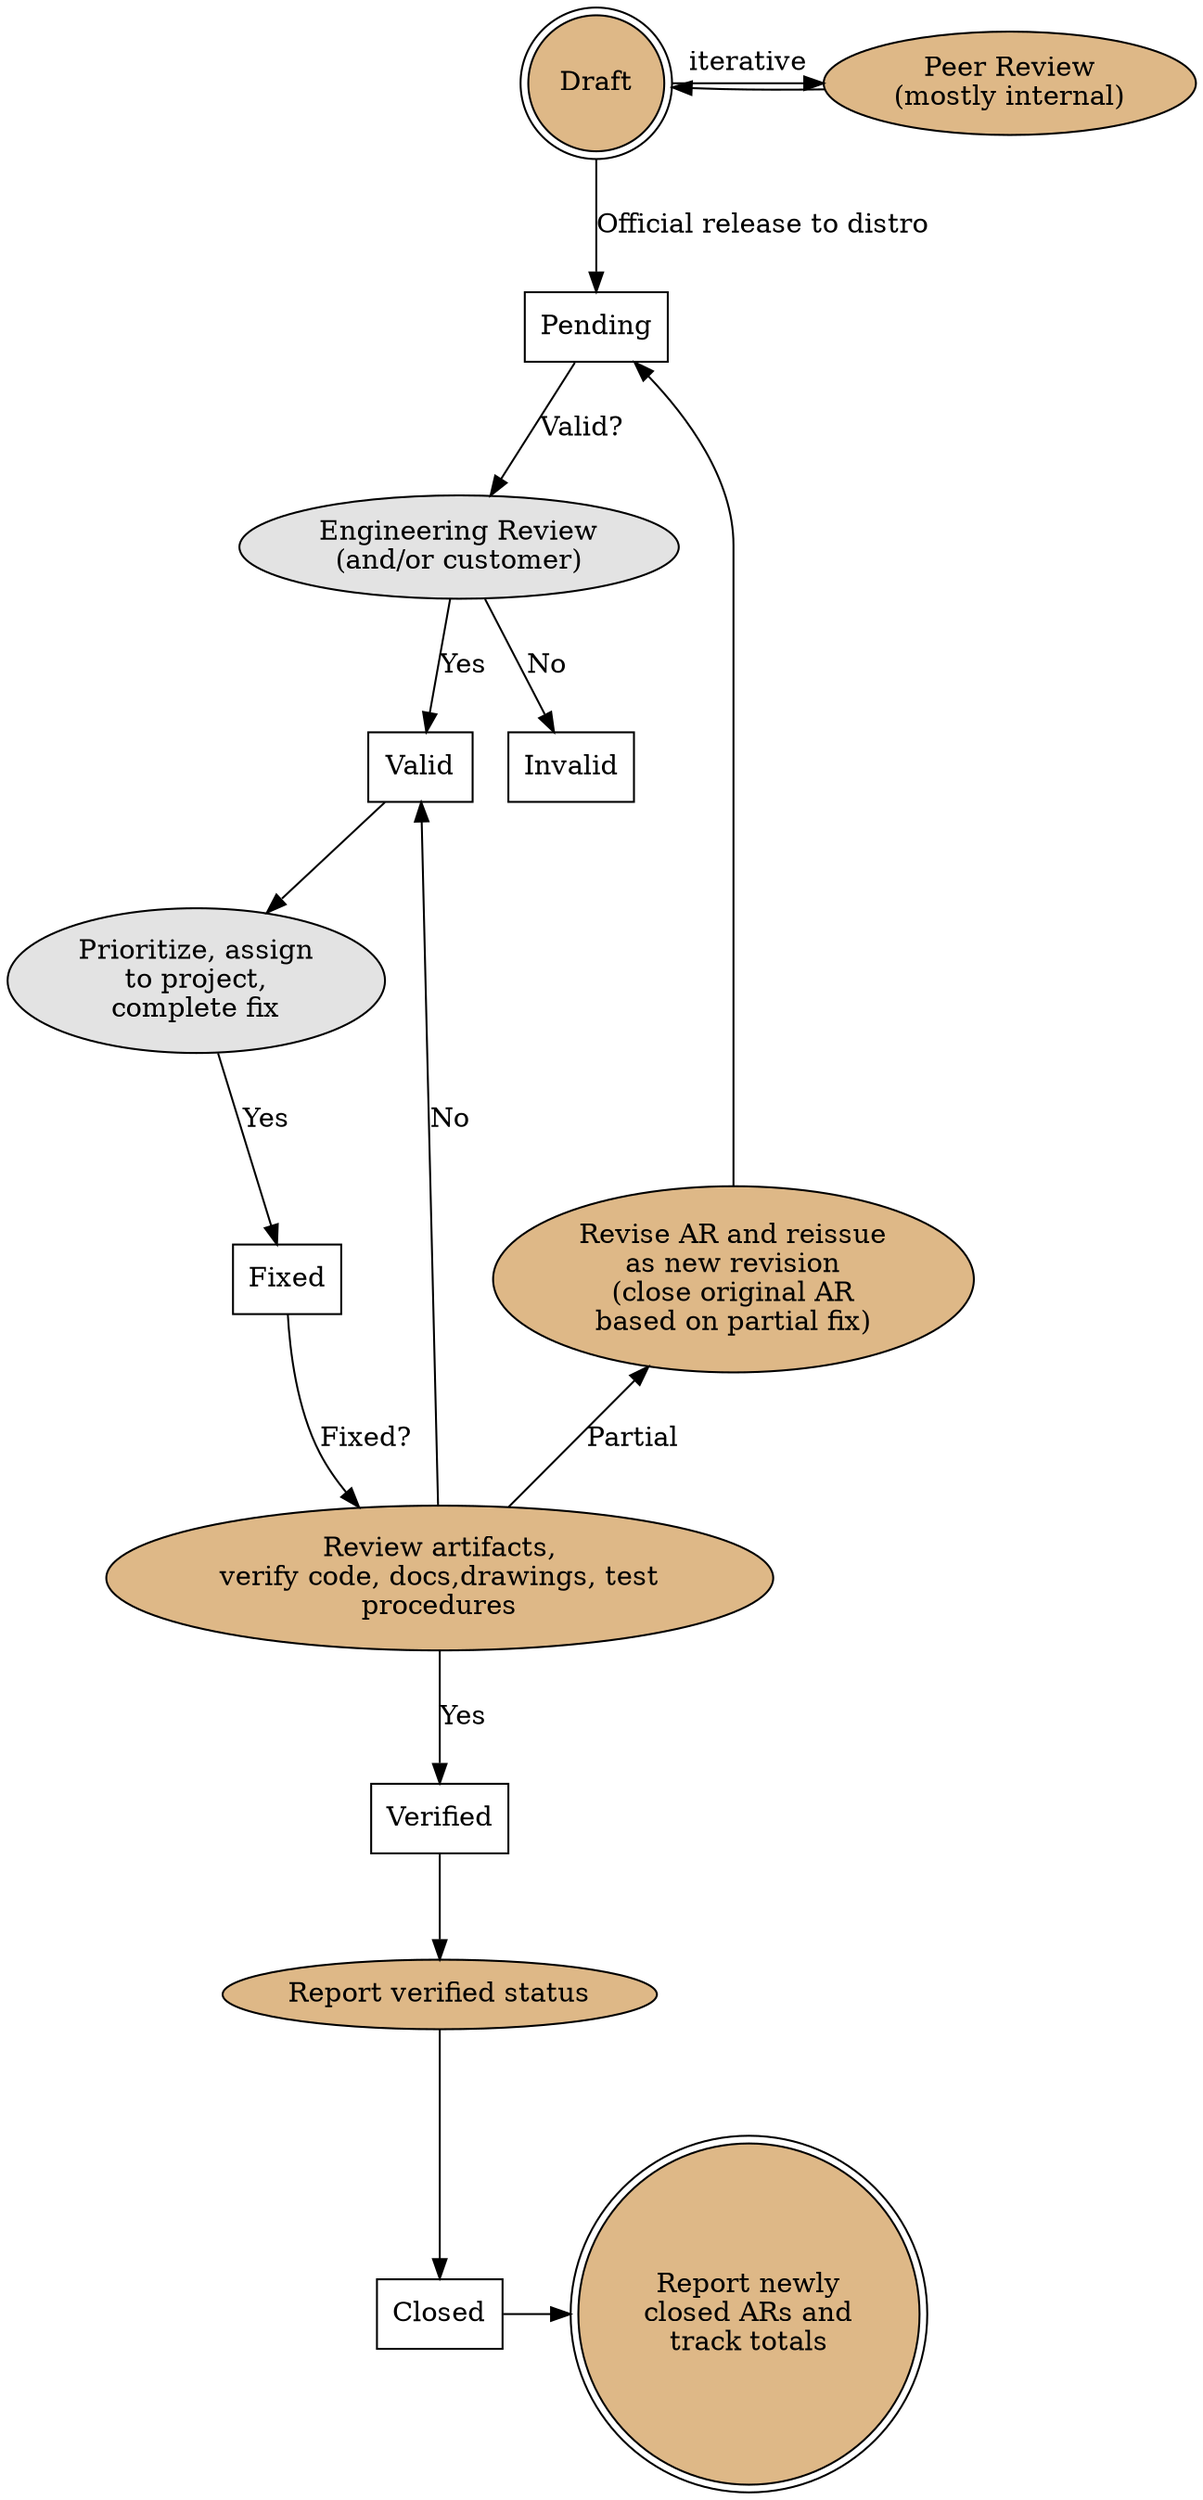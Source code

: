 digraph G {
  node [shape=doublecircle];
     draft [label="Draft", style=filled, fillcolor=burlywood];

  node [shape=ellipse];
     peer_review [label="Peer Review\n(mostly internal)", style=filled, fillcolor=burlywood];

  node [shape=rectangle];
     pending [label="Pending"];

  node [shape=ellipse];
     dev_review [label="Engineering Review\n(and/or customer)", style=filled, fillcolor=grey89];

  node [shape=rectangle];
     valid [label="Valid"];

  node [shape=rectangle];
     invalid [label="Invalid"];

  node [shape=ellipse];
     prioritize [label="Prioritize, assign\nto project,\ncomplete fix", style=filled, fillcolor=grey89];

  node [shape=rectangle];
     fixed [label="Fixed"];

  node [shape=ellipse];
     verify [label="Review artifacts,\nverify code, docs,\drawings, test\nprocedures", style=filled, fillcolor=burlywood];

  node [shape=ellipse];
     revise [label="Revise AR and reissue\nas new revision\n(close original AR\nbased on partial fix)", style=filled, fillcolor=burlywood];

  node [shape=rectangle];
     verified [label="Verified"];

  node [shape=ellipse];
     report_verified [label="Report verified status", style=filled, fillcolor=burlywood];

  node [shape=rectangle];
     closed [label="Closed"];

  node [shape=doublecircle];
     report_closed [label="Report newly\nclosed ARs and\ntrack totals", style=filled, fillcolor=burlywood];

  ranksep=.75;

  { rank = same; "draft"; "peer_review"; };
  { rank = same; "fixed"; "revise"; };
  { rank = same; "closed"; "report_closed"; };

  draft -> peer_review [label="iterative"];
  peer_review -> draft;
  draft -> pending [label="Official release to distro"];
  pending -> dev_review [label="Valid?"];
  dev_review -> valid [label="Yes"];
  dev_review -> invalid [label="No"];
  valid -> prioritize;
  prioritize -> fixed [label="Yes"];
  fixed -> verify [label="Fixed?"];
  verify -> valid [label="No"];
  verify -> verified [label="Yes"];
  verify -> revise [label="Partial"];
  revise -> pending;
  verified -> report_verified;
  report_verified -> closed;
  closed -> report_closed;
}

